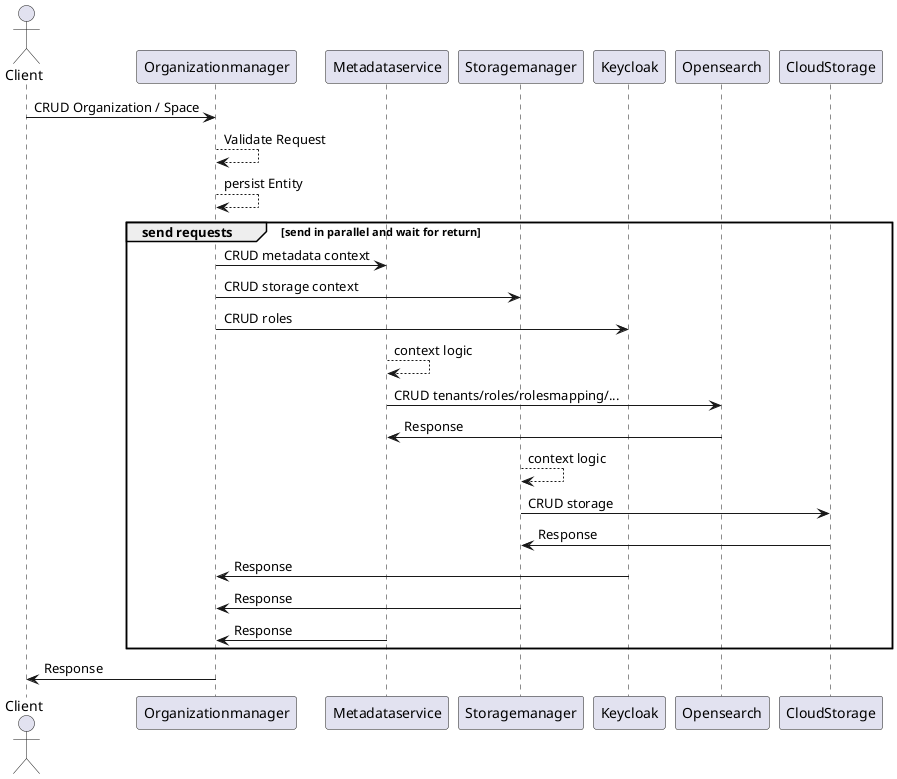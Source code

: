 @startuml
actor Client
Client -> Organizationmanager: CRUD Organization / Space
Organizationmanager --> Organizationmanager: Validate Request
Organizationmanager --> Organizationmanager: persist Entity
group send requests [send in parallel and wait for return]
    Organizationmanager -> Metadataservice: CRUD metadata context
    Organizationmanager -> Storagemanager: CRUD storage context
    Organizationmanager -> Keycloak: CRUD roles
    Metadataservice --> Metadataservice: context logic
    Metadataservice -> Opensearch: CRUD tenants/roles/rolesmapping/...
    Opensearch -> Metadataservice : Response
    Storagemanager--> Storagemanager: context logic
    Storagemanager -> CloudStorage: CRUD storage
    CloudStorage -> Storagemanager: Response
    Keycloak -> Organizationmanager: Response
    Storagemanager -> Organizationmanager : Response
    Metadataservice -> Organizationmanager : Response
end
Organizationmanager -> Client: Response
@enduml